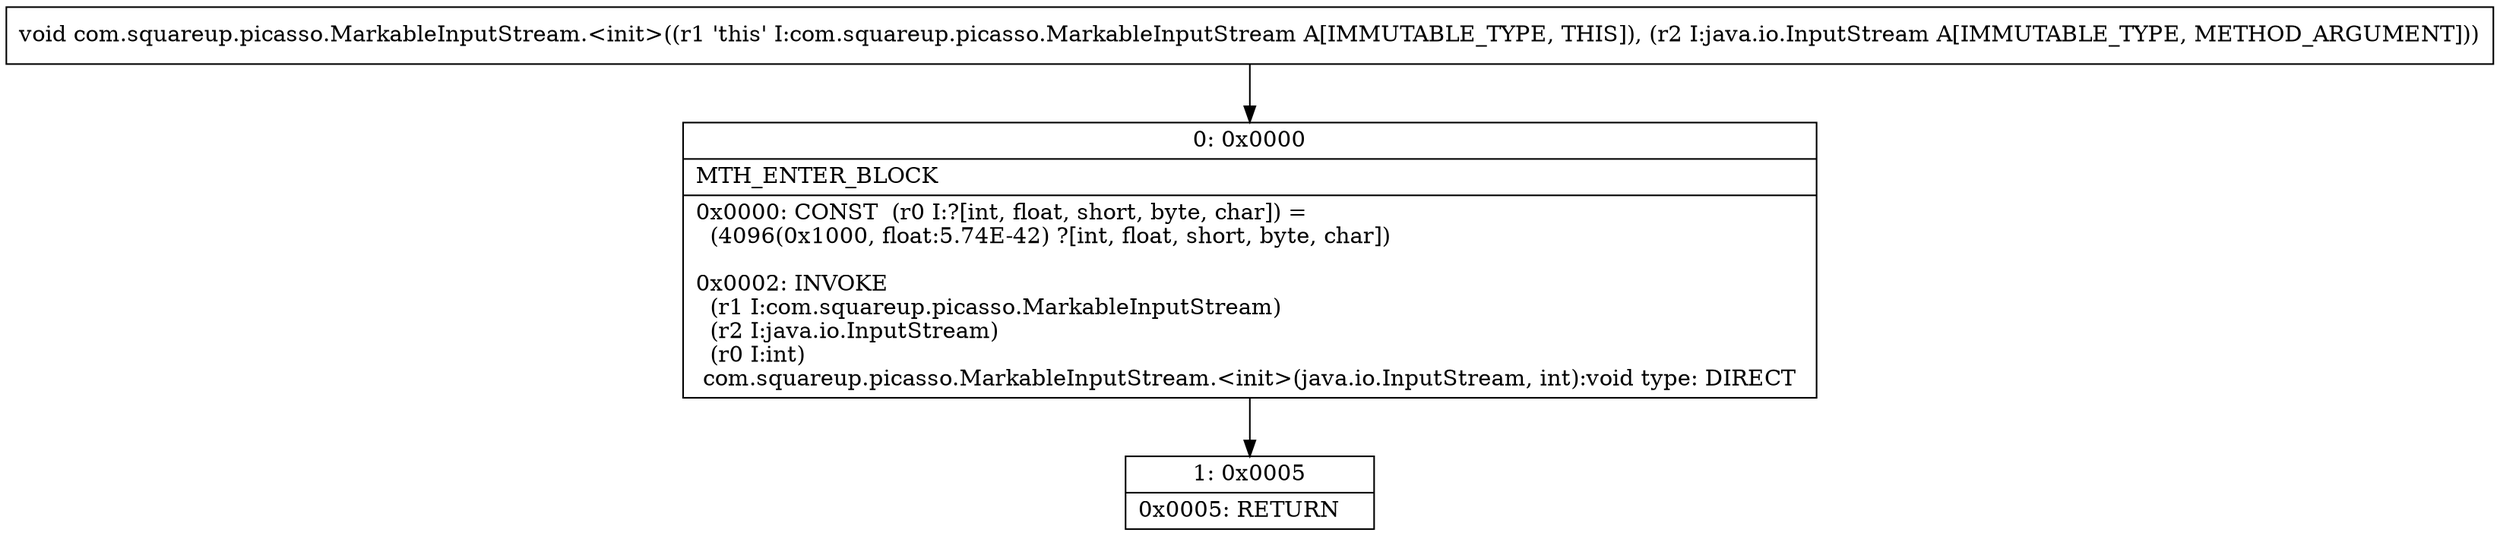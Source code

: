 digraph "CFG forcom.squareup.picasso.MarkableInputStream.\<init\>(Ljava\/io\/InputStream;)V" {
Node_0 [shape=record,label="{0\:\ 0x0000|MTH_ENTER_BLOCK\l|0x0000: CONST  (r0 I:?[int, float, short, byte, char]) = \l  (4096(0x1000, float:5.74E\-42) ?[int, float, short, byte, char])\l \l0x0002: INVOKE  \l  (r1 I:com.squareup.picasso.MarkableInputStream)\l  (r2 I:java.io.InputStream)\l  (r0 I:int)\l com.squareup.picasso.MarkableInputStream.\<init\>(java.io.InputStream, int):void type: DIRECT \l}"];
Node_1 [shape=record,label="{1\:\ 0x0005|0x0005: RETURN   \l}"];
MethodNode[shape=record,label="{void com.squareup.picasso.MarkableInputStream.\<init\>((r1 'this' I:com.squareup.picasso.MarkableInputStream A[IMMUTABLE_TYPE, THIS]), (r2 I:java.io.InputStream A[IMMUTABLE_TYPE, METHOD_ARGUMENT])) }"];
MethodNode -> Node_0;
Node_0 -> Node_1;
}


